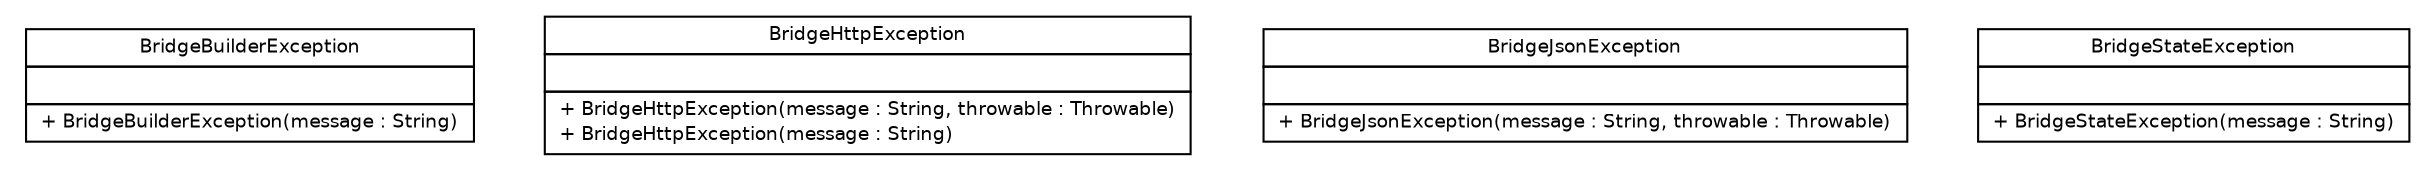 #!/usr/local/bin/dot
#
# Class diagram 
# Generated by UMLGraph version R5_6-24-gf6e263 (http://www.umlgraph.org/)
#

digraph G {
	edge [fontname="Helvetica",fontsize=10,labelfontname="Helvetica",labelfontsize=10];
	node [fontname="Helvetica",fontsize=10,shape=plaintext];
	nodesep=0.25;
	ranksep=0.5;
	// cloud.robots.bridge.client.internal.exceptions.BridgeBuilderException
	c81 [label=<<table title="cloud.robots.bridge.client.internal.exceptions.BridgeBuilderException" border="0" cellborder="1" cellspacing="0" cellpadding="2" port="p" href="./BridgeBuilderException.html">
		<tr><td><table border="0" cellspacing="0" cellpadding="1">
<tr><td align="center" balign="center"> BridgeBuilderException </td></tr>
		</table></td></tr>
		<tr><td><table border="0" cellspacing="0" cellpadding="1">
<tr><td align="left" balign="left">  </td></tr>
		</table></td></tr>
		<tr><td><table border="0" cellspacing="0" cellpadding="1">
<tr><td align="left" balign="left"> + BridgeBuilderException(message : String) </td></tr>
		</table></td></tr>
		</table>>, URL="./BridgeBuilderException.html", fontname="Helvetica", fontcolor="black", fontsize=9.0];
	// cloud.robots.bridge.client.internal.exceptions.BridgeHttpException
	c82 [label=<<table title="cloud.robots.bridge.client.internal.exceptions.BridgeHttpException" border="0" cellborder="1" cellspacing="0" cellpadding="2" port="p" href="./BridgeHttpException.html">
		<tr><td><table border="0" cellspacing="0" cellpadding="1">
<tr><td align="center" balign="center"> BridgeHttpException </td></tr>
		</table></td></tr>
		<tr><td><table border="0" cellspacing="0" cellpadding="1">
<tr><td align="left" balign="left">  </td></tr>
		</table></td></tr>
		<tr><td><table border="0" cellspacing="0" cellpadding="1">
<tr><td align="left" balign="left"> + BridgeHttpException(message : String, throwable : Throwable) </td></tr>
<tr><td align="left" balign="left"> + BridgeHttpException(message : String) </td></tr>
		</table></td></tr>
		</table>>, URL="./BridgeHttpException.html", fontname="Helvetica", fontcolor="black", fontsize=9.0];
	// cloud.robots.bridge.client.internal.exceptions.BridgeJsonException
	c83 [label=<<table title="cloud.robots.bridge.client.internal.exceptions.BridgeJsonException" border="0" cellborder="1" cellspacing="0" cellpadding="2" port="p" href="./BridgeJsonException.html">
		<tr><td><table border="0" cellspacing="0" cellpadding="1">
<tr><td align="center" balign="center"> BridgeJsonException </td></tr>
		</table></td></tr>
		<tr><td><table border="0" cellspacing="0" cellpadding="1">
<tr><td align="left" balign="left">  </td></tr>
		</table></td></tr>
		<tr><td><table border="0" cellspacing="0" cellpadding="1">
<tr><td align="left" balign="left"> + BridgeJsonException(message : String, throwable : Throwable) </td></tr>
		</table></td></tr>
		</table>>, URL="./BridgeJsonException.html", fontname="Helvetica", fontcolor="black", fontsize=9.0];
	// cloud.robots.bridge.client.internal.exceptions.BridgeStateException
	c84 [label=<<table title="cloud.robots.bridge.client.internal.exceptions.BridgeStateException" border="0" cellborder="1" cellspacing="0" cellpadding="2" port="p" href="./BridgeStateException.html">
		<tr><td><table border="0" cellspacing="0" cellpadding="1">
<tr><td align="center" balign="center"> BridgeStateException </td></tr>
		</table></td></tr>
		<tr><td><table border="0" cellspacing="0" cellpadding="1">
<tr><td align="left" balign="left">  </td></tr>
		</table></td></tr>
		<tr><td><table border="0" cellspacing="0" cellpadding="1">
<tr><td align="left" balign="left"> + BridgeStateException(message : String) </td></tr>
		</table></td></tr>
		</table>>, URL="./BridgeStateException.html", fontname="Helvetica", fontcolor="black", fontsize=9.0];
}

